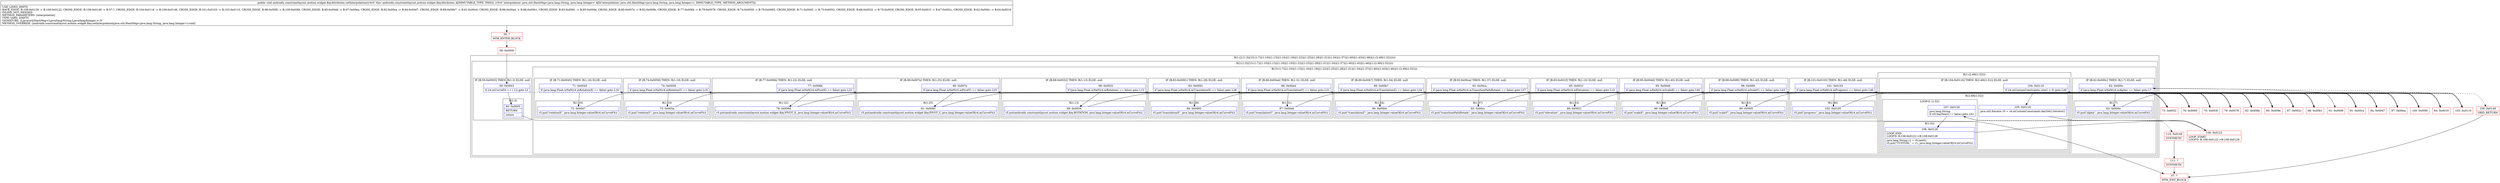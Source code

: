 digraph "CFG forandroidx.constraintlayout.motion.widget.KeyAttributes.setInterpolation(Ljava\/util\/HashMap;)V" {
subgraph cluster_Region_226579250 {
label = "R(1:(2:(1:3)|(15:(1:7)|(1:10)|(1:13)|(1:16)|(1:19)|(1:22)|(1:25)|(1:28)|(1:31)|(1:34)|(1:37)|(1:40)|(1:43)|(1:46)|(1:(2:49|(1:52))))))";
node [shape=record,color=blue];
subgraph cluster_Region_1388156642 {
label = "R(2:(1:3)|(15:(1:7)|(1:10)|(1:13)|(1:16)|(1:19)|(1:22)|(1:25)|(1:28)|(1:31)|(1:34)|(1:37)|(1:40)|(1:43)|(1:46)|(1:(2:49|(1:52)))))";
node [shape=record,color=blue];
subgraph cluster_IfRegion_362735975 {
label = "IF [B:59:0x0003] THEN: R(1:3) ELSE: null";
node [shape=record,color=blue];
Node_59 [shape=record,label="{59\:\ 0x0003|if (r4.mCurveFit == (\-1)) goto L3\l}"];
subgraph cluster_Region_1895701559 {
label = "R(1:3)";
node [shape=record,color=blue];
Node_60 [shape=record,label="{60\:\ 0x0005|RETURN\l|return\l}"];
}
}
subgraph cluster_Region_2011285977 {
label = "R(15:(1:7)|(1:10)|(1:13)|(1:16)|(1:19)|(1:22)|(1:25)|(1:28)|(1:31)|(1:34)|(1:37)|(1:40)|(1:43)|(1:46)|(1:(2:49|(1:52))))";
node [shape=record,color=blue];
subgraph cluster_IfRegion_1230326593 {
label = "IF [B:62:0x000c] THEN: R(1:7) ELSE: null";
node [shape=record,color=blue];
Node_62 [shape=record,label="{62\:\ 0x000c|if (java.lang.Float.isNaN(r4.mAlpha) == false) goto L7\l}"];
subgraph cluster_Region_727865053 {
label = "R(1:7)";
node [shape=record,color=blue];
Node_63 [shape=record,label="{63\:\ 0x000e|r5.put(\"alpha\", java.lang.Integer.valueOf(r4.mCurveFit))\l}"];
}
}
subgraph cluster_IfRegion_738060322 {
label = "IF [B:65:0x001f] THEN: R(1:10) ELSE: null";
node [shape=record,color=blue];
Node_65 [shape=record,label="{65\:\ 0x001f|if (java.lang.Float.isNaN(r4.mElevation) == false) goto L10\l}"];
subgraph cluster_Region_1378571141 {
label = "R(1:10)";
node [shape=record,color=blue];
Node_66 [shape=record,label="{66\:\ 0x0021|r5.put(\"elevation\", java.lang.Integer.valueOf(r4.mCurveFit))\l}"];
}
}
subgraph cluster_IfRegion_826738114 {
label = "IF [B:68:0x0032] THEN: R(1:13) ELSE: null";
node [shape=record,color=blue];
Node_68 [shape=record,label="{68\:\ 0x0032|if (java.lang.Float.isNaN(r4.mRotation) == false) goto L13\l}"];
subgraph cluster_Region_145389961 {
label = "R(1:13)";
node [shape=record,color=blue];
Node_69 [shape=record,label="{69\:\ 0x0034|r5.put(androidx.constraintlayout.motion.widget.Key.ROTATION, java.lang.Integer.valueOf(r4.mCurveFit))\l}"];
}
}
subgraph cluster_IfRegion_1280453702 {
label = "IF [B:71:0x0045] THEN: R(1:16) ELSE: null";
node [shape=record,color=blue];
Node_71 [shape=record,label="{71\:\ 0x0045|if (java.lang.Float.isNaN(r4.mRotationX) == false) goto L16\l}"];
subgraph cluster_Region_1148057906 {
label = "R(1:16)";
node [shape=record,color=blue];
Node_72 [shape=record,label="{72\:\ 0x0047|r5.put(\"rotationX\", java.lang.Integer.valueOf(r4.mCurveFit))\l}"];
}
}
subgraph cluster_IfRegion_1301122408 {
label = "IF [B:74:0x0058] THEN: R(1:19) ELSE: null";
node [shape=record,color=blue];
Node_74 [shape=record,label="{74\:\ 0x0058|if (java.lang.Float.isNaN(r4.mRotationY) == false) goto L19\l}"];
subgraph cluster_Region_372294497 {
label = "R(1:19)";
node [shape=record,color=blue];
Node_75 [shape=record,label="{75\:\ 0x005a|r5.put(\"rotationY\", java.lang.Integer.valueOf(r4.mCurveFit))\l}"];
}
}
subgraph cluster_IfRegion_1264446973 {
label = "IF [B:77:0x006b] THEN: R(1:22) ELSE: null";
node [shape=record,color=blue];
Node_77 [shape=record,label="{77\:\ 0x006b|if (java.lang.Float.isNaN(r4.mPivotX) == false) goto L22\l}"];
subgraph cluster_Region_1624385997 {
label = "R(1:22)";
node [shape=record,color=blue];
Node_78 [shape=record,label="{78\:\ 0x006d|r5.put(androidx.constraintlayout.motion.widget.Key.PIVOT_X, java.lang.Integer.valueOf(r4.mCurveFit))\l}"];
}
}
subgraph cluster_IfRegion_1100287602 {
label = "IF [B:80:0x007e] THEN: R(1:25) ELSE: null";
node [shape=record,color=blue];
Node_80 [shape=record,label="{80\:\ 0x007e|if (java.lang.Float.isNaN(r4.mPivotY) == false) goto L25\l}"];
subgraph cluster_Region_1362032362 {
label = "R(1:25)";
node [shape=record,color=blue];
Node_81 [shape=record,label="{81\:\ 0x0080|r5.put(androidx.constraintlayout.motion.widget.Key.PIVOT_Y, java.lang.Integer.valueOf(r4.mCurveFit))\l}"];
}
}
subgraph cluster_IfRegion_1975044919 {
label = "IF [B:83:0x0091] THEN: R(1:28) ELSE: null";
node [shape=record,color=blue];
Node_83 [shape=record,label="{83\:\ 0x0091|if (java.lang.Float.isNaN(r4.mTranslationX) == false) goto L28\l}"];
subgraph cluster_Region_81070092 {
label = "R(1:28)";
node [shape=record,color=blue];
Node_84 [shape=record,label="{84\:\ 0x0093|r5.put(\"translationX\", java.lang.Integer.valueOf(r4.mCurveFit))\l}"];
}
}
subgraph cluster_IfRegion_1834643578 {
label = "IF [B:86:0x00a4] THEN: R(1:31) ELSE: null";
node [shape=record,color=blue];
Node_86 [shape=record,label="{86\:\ 0x00a4|if (java.lang.Float.isNaN(r4.mTranslationY) == false) goto L31\l}"];
subgraph cluster_Region_1273315997 {
label = "R(1:31)";
node [shape=record,color=blue];
Node_87 [shape=record,label="{87\:\ 0x00a6|r5.put(\"translationY\", java.lang.Integer.valueOf(r4.mCurveFit))\l}"];
}
}
subgraph cluster_IfRegion_2016926117 {
label = "IF [B:89:0x00b7] THEN: R(1:34) ELSE: null";
node [shape=record,color=blue];
Node_89 [shape=record,label="{89\:\ 0x00b7|if (java.lang.Float.isNaN(r4.mTranslationZ) == false) goto L34\l}"];
subgraph cluster_Region_1410214855 {
label = "R(1:34)";
node [shape=record,color=blue];
Node_90 [shape=record,label="{90\:\ 0x00b9|r5.put(\"translationZ\", java.lang.Integer.valueOf(r4.mCurveFit))\l}"];
}
}
subgraph cluster_IfRegion_1785284764 {
label = "IF [B:92:0x00ca] THEN: R(1:37) ELSE: null";
node [shape=record,color=blue];
Node_92 [shape=record,label="{92\:\ 0x00ca|if (java.lang.Float.isNaN(r4.mTransitionPathRotate) == false) goto L37\l}"];
subgraph cluster_Region_200875750 {
label = "R(1:37)";
node [shape=record,color=blue];
Node_93 [shape=record,label="{93\:\ 0x00cc|r5.put(\"transitionPathRotate\", java.lang.Integer.valueOf(r4.mCurveFit))\l}"];
}
}
subgraph cluster_IfRegion_1304761549 {
label = "IF [B:95:0x00dd] THEN: R(1:40) ELSE: null";
node [shape=record,color=blue];
Node_95 [shape=record,label="{95\:\ 0x00dd|if (java.lang.Float.isNaN(r4.mScaleX) == false) goto L40\l}"];
subgraph cluster_Region_1747996321 {
label = "R(1:40)";
node [shape=record,color=blue];
Node_96 [shape=record,label="{96\:\ 0x00df|r5.put(\"scaleX\", java.lang.Integer.valueOf(r4.mCurveFit))\l}"];
}
}
subgraph cluster_IfRegion_1212008083 {
label = "IF [B:98:0x00f0] THEN: R(1:43) ELSE: null";
node [shape=record,color=blue];
Node_98 [shape=record,label="{98\:\ 0x00f0|if (java.lang.Float.isNaN(r4.mScaleY) == false) goto L43\l}"];
subgraph cluster_Region_200339292 {
label = "R(1:43)";
node [shape=record,color=blue];
Node_99 [shape=record,label="{99\:\ 0x00f2|r5.put(\"scaleY\", java.lang.Integer.valueOf(r4.mCurveFit))\l}"];
}
}
subgraph cluster_IfRegion_1853284755 {
label = "IF [B:101:0x0103] THEN: R(1:46) ELSE: null";
node [shape=record,color=blue];
Node_101 [shape=record,label="{101\:\ 0x0103|if (java.lang.Float.isNaN(r4.mProgress) == false) goto L46\l}"];
subgraph cluster_Region_81391546 {
label = "R(1:46)";
node [shape=record,color=blue];
Node_102 [shape=record,label="{102\:\ 0x0105|r5.put(\"progress\", java.lang.Integer.valueOf(r4.mCurveFit))\l}"];
}
}
subgraph cluster_Region_578201836 {
label = "R(1:(2:49|(1:52)))";
node [shape=record,color=blue];
subgraph cluster_IfRegion_787491313 {
label = "IF [B:104:0x0116] THEN: R(2:49|(1:52)) ELSE: null";
node [shape=record,color=blue];
Node_104 [shape=record,label="{104\:\ 0x0116|if (r4.mCustomConstraints.size() \> 0) goto L49\l}"];
subgraph cluster_Region_2001940421 {
label = "R(2:49|(1:52))";
node [shape=record,color=blue];
Node_105 [shape=record,label="{105\:\ 0x0118|java.util.Iterator r0 = r4.mCustomConstraints.keySet().iterator()\l\l}"];
subgraph cluster_LoopRegion_1018997418 {
label = "LOOP:0: (1:52)";
node [shape=record,color=blue];
Node_107 [shape=record,label="{107\:\ 0x0126|java.lang.String \lif (r0.hasNext() != false) goto L52\l}"];
subgraph cluster_Region_723141657 {
label = "R(1:52)";
node [shape=record,color=blue];
Node_108 [shape=record,label="{108\:\ 0x0128|LOOP_END\lLOOP:0: B:106:0x0122\-\>B:108:0x0128\l|java.lang.String r1 = r0.next()\lr5.put(\"CUSTOM,\" + r1, java.lang.Integer.valueOf(r4.mCurveFit))\l}"];
}
}
}
}
}
}
}
}
Node_56 [shape=record,color=red,label="{56\:\ ?|MTH_ENTER_BLOCK\l}"];
Node_58 [shape=record,color=red,label="{58\:\ 0x0000}"];
Node_57 [shape=record,color=red,label="{57\:\ ?|MTH_EXIT_BLOCK\l}"];
Node_61 [shape=record,color=red,label="{61\:\ 0x0006}"];
Node_64 [shape=record,color=red,label="{64\:\ 0x0019}"];
Node_67 [shape=record,color=red,label="{67\:\ 0x002c}"];
Node_70 [shape=record,color=red,label="{70\:\ 0x003f}"];
Node_73 [shape=record,color=red,label="{73\:\ 0x0052}"];
Node_76 [shape=record,color=red,label="{76\:\ 0x0065}"];
Node_79 [shape=record,color=red,label="{79\:\ 0x0078}"];
Node_82 [shape=record,color=red,label="{82\:\ 0x008b}"];
Node_85 [shape=record,color=red,label="{85\:\ 0x009e}"];
Node_88 [shape=record,color=red,label="{88\:\ 0x00b1}"];
Node_91 [shape=record,color=red,label="{91\:\ 0x00c4}"];
Node_94 [shape=record,color=red,label="{94\:\ 0x00d7}"];
Node_97 [shape=record,color=red,label="{97\:\ 0x00ea}"];
Node_100 [shape=record,color=red,label="{100\:\ 0x00fd}"];
Node_103 [shape=record,color=red,label="{103\:\ 0x0110}"];
Node_106 [shape=record,color=red,label="{106\:\ 0x0122|LOOP_START\lLOOP:0: B:106:0x0122\-\>B:108:0x0128\l}"];
Node_110 [shape=record,color=red,label="{110\:\ 0x0149|SYNTHETIC\l}"];
Node_111 [shape=record,color=red,label="{111\:\ ?|SYNTHETIC\l}"];
Node_109 [shape=record,color=red,label="{109\:\ 0x0149|ORIG_RETURN\l}"];
MethodNode[shape=record,label="{public void androidx.constraintlayout.motion.widget.KeyAttributes.setInterpolation((r4v0 'this' androidx.constraintlayout.motion.widget.KeyAttributes A[IMMUTABLE_TYPE, THIS]), (r5v0 'interpolation' java.util.HashMap\<java.lang.String, java.lang.Integer\> A[D('interpolation' java.util.HashMap\<java.lang.String, java.lang.Integer\>), IMMUTABLE_TYPE, METHOD_ARGUMENT]))  | USE_LINES_HINTS\lBACK_EDGE: B:108:0x0128 \-\> B:106:0x0122, CROSS_EDGE: B:109:0x0149 \-\> B:57:?, CROSS_EDGE: B:104:0x0116 \-\> B:109:0x0149, CROSS_EDGE: B:101:0x0103 \-\> B:103:0x0110, CROSS_EDGE: B:98:0x00f0 \-\> B:100:0x00fd, CROSS_EDGE: B:95:0x00dd \-\> B:97:0x00ea, CROSS_EDGE: B:92:0x00ca \-\> B:94:0x00d7, CROSS_EDGE: B:89:0x00b7 \-\> B:91:0x00c4, CROSS_EDGE: B:86:0x00a4 \-\> B:88:0x00b1, CROSS_EDGE: B:83:0x0091 \-\> B:85:0x009e, CROSS_EDGE: B:80:0x007e \-\> B:82:0x008b, CROSS_EDGE: B:77:0x006b \-\> B:79:0x0078, CROSS_EDGE: B:74:0x0058 \-\> B:76:0x0065, CROSS_EDGE: B:71:0x0045 \-\> B:73:0x0052, CROSS_EDGE: B:68:0x0032 \-\> B:70:0x003f, CROSS_EDGE: B:65:0x001f \-\> B:67:0x002c, CROSS_EDGE: B:62:0x000c \-\> B:64:0x0019\lINLINE_NOT_NEEDED\lMETHOD_PARAMETERS: [interpolation]\lTYPE_VARS: EMPTY\lSIGNATURE: (Ljava\/util\/HashMap\<Ljava\/lang\/String;Ljava\/lang\/Integer;\>;)V\lMETHOD_OVERRIDE: [androidx.constraintlayout.motion.widget.Key.setInterpolation(java.util.HashMap\<java.lang.String, java.lang.Integer\>):void]\l}"];
MethodNode -> Node_56;Node_59 -> Node_60;
Node_59 -> Node_61[style=dashed];
Node_60 -> Node_57;
Node_62 -> Node_63;
Node_62 -> Node_64[style=dashed];
Node_63 -> Node_64;
Node_65 -> Node_66;
Node_65 -> Node_67[style=dashed];
Node_66 -> Node_67;
Node_68 -> Node_69;
Node_68 -> Node_70[style=dashed];
Node_69 -> Node_70;
Node_71 -> Node_72;
Node_71 -> Node_73[style=dashed];
Node_72 -> Node_73;
Node_74 -> Node_75;
Node_74 -> Node_76[style=dashed];
Node_75 -> Node_76;
Node_77 -> Node_78;
Node_77 -> Node_79[style=dashed];
Node_78 -> Node_79;
Node_80 -> Node_81;
Node_80 -> Node_82[style=dashed];
Node_81 -> Node_82;
Node_83 -> Node_84;
Node_83 -> Node_85[style=dashed];
Node_84 -> Node_85;
Node_86 -> Node_87;
Node_86 -> Node_88[style=dashed];
Node_87 -> Node_88;
Node_89 -> Node_90;
Node_89 -> Node_91[style=dashed];
Node_90 -> Node_91;
Node_92 -> Node_93;
Node_92 -> Node_94[style=dashed];
Node_93 -> Node_94;
Node_95 -> Node_96;
Node_95 -> Node_97[style=dashed];
Node_96 -> Node_97;
Node_98 -> Node_99;
Node_98 -> Node_100[style=dashed];
Node_99 -> Node_100;
Node_101 -> Node_102;
Node_101 -> Node_103[style=dashed];
Node_102 -> Node_103;
Node_104 -> Node_105;
Node_104 -> Node_109[style=dashed];
Node_105 -> Node_106;
Node_107 -> Node_108;
Node_107 -> Node_110[style=dashed];
Node_108 -> Node_106;
Node_56 -> Node_58;
Node_58 -> Node_59;
Node_61 -> Node_62;
Node_64 -> Node_65;
Node_67 -> Node_68;
Node_70 -> Node_71;
Node_73 -> Node_74;
Node_76 -> Node_77;
Node_79 -> Node_80;
Node_82 -> Node_83;
Node_85 -> Node_86;
Node_88 -> Node_89;
Node_91 -> Node_92;
Node_94 -> Node_95;
Node_97 -> Node_98;
Node_100 -> Node_101;
Node_103 -> Node_104;
Node_106 -> Node_107;
Node_110 -> Node_111;
Node_111 -> Node_57;
Node_109 -> Node_57;
}

